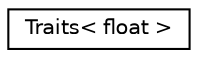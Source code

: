 digraph G
{
  edge [fontname="Helvetica",fontsize="10",labelfontname="Helvetica",labelfontsize="10"];
  node [fontname="Helvetica",fontsize="10",shape=record];
  rankdir=LR;
  Node1 [label="Traits\< float \>",height=0.2,width=0.4,color="black", fillcolor="white", style="filled",URL="$d8/d61/structTraits_3_01float_01_4.html"];
}
